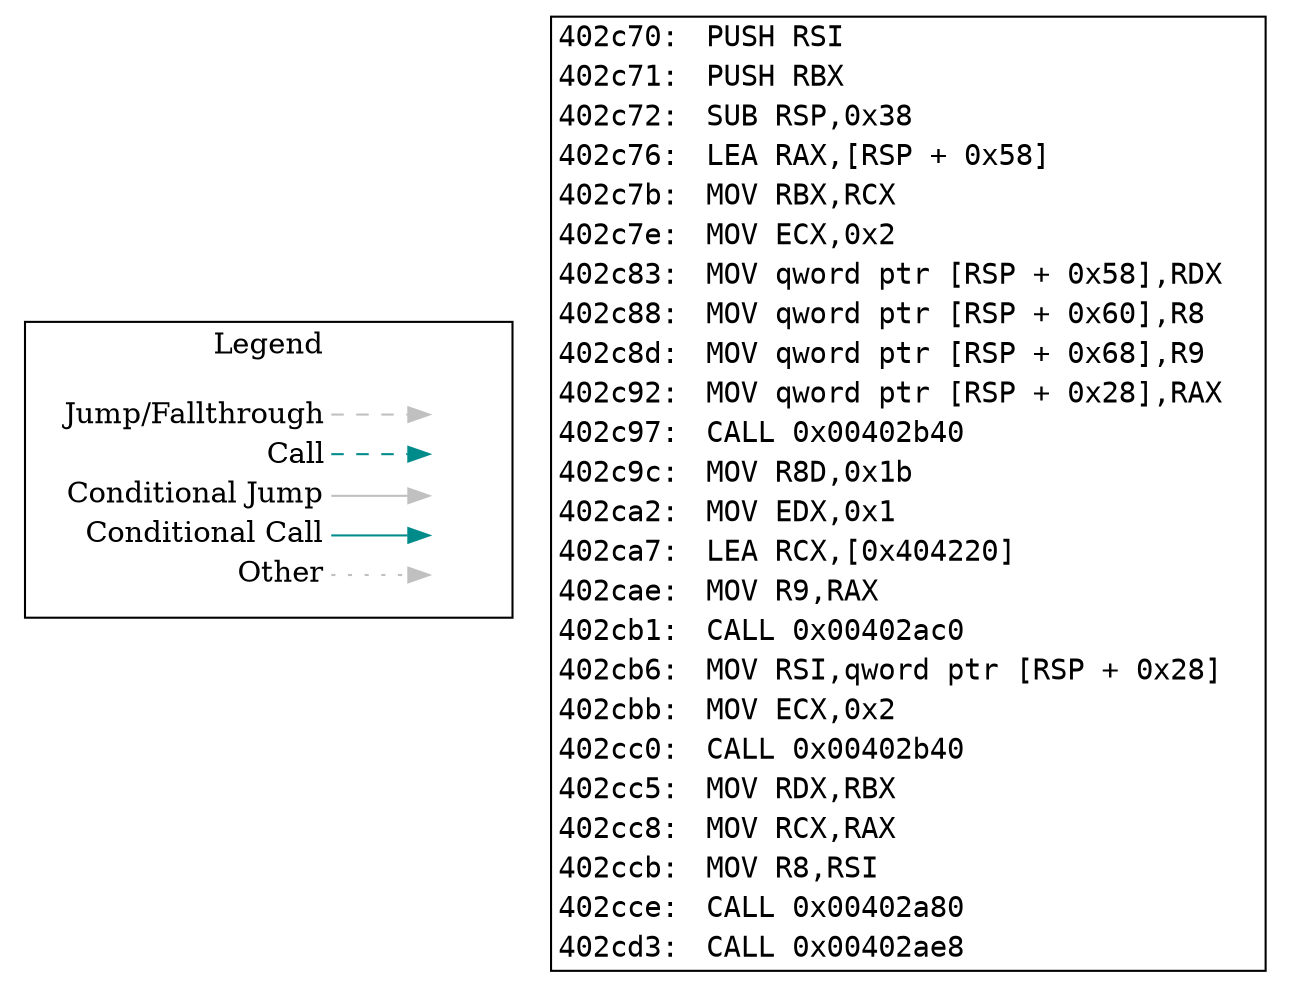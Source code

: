 digraph "func 0x402c70" {
  newrank=true;
  // Flow Type Legend
  subgraph cluster_01 { 
    rank=same;
    node [shape=plaintext]
    label = "Legend";
    key [label=<<table border="0" cellpadding="2" cellspacing="0" cellborder="0">
                  <tr><td align="right" port="i1">Jump/Fallthrough</td></tr>
                  <tr><td align="right" port="i2">Call</td></tr>
                  <tr><td align="right" port="i3">Conditional Jump</td></tr>
                  <tr><td align="right" port="i4">Conditional Call</td></tr>
                  <tr><td align="right" port="i5">Other</td></tr>
               </table>>];
    key2 [label=<<table border="0" cellpadding="2" cellspacing="0" cellborder="0">
                   <tr><td port="i1">&nbsp;</td></tr>
                   <tr><td port="i2">&nbsp;</td></tr>
                   <tr><td port="i3">&nbsp;</td></tr>
                   <tr><td port="i4">&nbsp;</td></tr>
                   <tr><td port="i5">&nbsp;</td></tr>
                </table>>];
    key:i1:e -> key2:i1:w [color=gray style=dashed];
    key:i2:e -> key2:i2:w [color=cyan4 style=dashed];
    key:i3:e -> key2:i3:w [color=gray];
    key:i4:e -> key2:i4:w [color=cyan4];
    key:i5:e -> key2:i5:w [color=gray style=dotted];
  }
  bb_402c70 [shape=plaintext label=<
    <TABLE BORDER="1" CELLBORDER="0" CELLSPACING="0">
      <TR>
        <TD PORT="insn_402c70" ALIGN="RIGHT"><FONT FACE="monospace">402c70: </FONT></TD>
        <TD ALIGN="LEFT"><FONT FACE="monospace">PUSH RSI</FONT></TD>
        <TD>&nbsp;&nbsp;&nbsp;</TD> // for spacing
      </TR>
      <TR>
        <TD PORT="insn_402c71" ALIGN="RIGHT"><FONT FACE="monospace">402c71: </FONT></TD>
        <TD ALIGN="LEFT"><FONT FACE="monospace">PUSH RBX</FONT></TD>
        <TD>&nbsp;&nbsp;&nbsp;</TD> // for spacing
      </TR>
      <TR>
        <TD PORT="insn_402c72" ALIGN="RIGHT"><FONT FACE="monospace">402c72: </FONT></TD>
        <TD ALIGN="LEFT"><FONT FACE="monospace">SUB RSP,0x38</FONT></TD>
        <TD>&nbsp;&nbsp;&nbsp;</TD> // for spacing
      </TR>
      <TR>
        <TD PORT="insn_402c76" ALIGN="RIGHT"><FONT FACE="monospace">402c76: </FONT></TD>
        <TD ALIGN="LEFT"><FONT FACE="monospace">LEA RAX,[RSP + 0x58]</FONT></TD>
        <TD>&nbsp;&nbsp;&nbsp;</TD> // for spacing
      </TR>
      <TR>
        <TD PORT="insn_402c7b" ALIGN="RIGHT"><FONT FACE="monospace">402c7b: </FONT></TD>
        <TD ALIGN="LEFT"><FONT FACE="monospace">MOV RBX,RCX</FONT></TD>
        <TD>&nbsp;&nbsp;&nbsp;</TD> // for spacing
      </TR>
      <TR>
        <TD PORT="insn_402c7e" ALIGN="RIGHT"><FONT FACE="monospace">402c7e: </FONT></TD>
        <TD ALIGN="LEFT"><FONT FACE="monospace">MOV ECX,0x2</FONT></TD>
        <TD>&nbsp;&nbsp;&nbsp;</TD> // for spacing
      </TR>
      <TR>
        <TD PORT="insn_402c83" ALIGN="RIGHT"><FONT FACE="monospace">402c83: </FONT></TD>
        <TD ALIGN="LEFT"><FONT FACE="monospace">MOV qword ptr [RSP + 0x58],RDX</FONT></TD>
        <TD>&nbsp;&nbsp;&nbsp;</TD> // for spacing
      </TR>
      <TR>
        <TD PORT="insn_402c88" ALIGN="RIGHT"><FONT FACE="monospace">402c88: </FONT></TD>
        <TD ALIGN="LEFT"><FONT FACE="monospace">MOV qword ptr [RSP + 0x60],R8</FONT></TD>
        <TD>&nbsp;&nbsp;&nbsp;</TD> // for spacing
      </TR>
      <TR>
        <TD PORT="insn_402c8d" ALIGN="RIGHT"><FONT FACE="monospace">402c8d: </FONT></TD>
        <TD ALIGN="LEFT"><FONT FACE="monospace">MOV qword ptr [RSP + 0x68],R9</FONT></TD>
        <TD>&nbsp;&nbsp;&nbsp;</TD> // for spacing
      </TR>
      <TR>
        <TD PORT="insn_402c92" ALIGN="RIGHT"><FONT FACE="monospace">402c92: </FONT></TD>
        <TD ALIGN="LEFT"><FONT FACE="monospace">MOV qword ptr [RSP + 0x28],RAX</FONT></TD>
        <TD>&nbsp;&nbsp;&nbsp;</TD> // for spacing
      </TR>
      <TR>
        <TD PORT="insn_402c97" ALIGN="RIGHT"><FONT FACE="monospace">402c97: </FONT></TD>
        <TD ALIGN="LEFT"><FONT FACE="monospace">CALL 0x00402b40</FONT></TD>
        <TD>&nbsp;&nbsp;&nbsp;</TD> // for spacing
      </TR>
      <TR>
        <TD PORT="insn_402c9c" ALIGN="RIGHT"><FONT FACE="monospace">402c9c: </FONT></TD>
        <TD ALIGN="LEFT"><FONT FACE="monospace">MOV R8D,0x1b</FONT></TD>
        <TD>&nbsp;&nbsp;&nbsp;</TD> // for spacing
      </TR>
      <TR>
        <TD PORT="insn_402ca2" ALIGN="RIGHT"><FONT FACE="monospace">402ca2: </FONT></TD>
        <TD ALIGN="LEFT"><FONT FACE="monospace">MOV EDX,0x1</FONT></TD>
        <TD>&nbsp;&nbsp;&nbsp;</TD> // for spacing
      </TR>
      <TR>
        <TD PORT="insn_402ca7" ALIGN="RIGHT"><FONT FACE="monospace">402ca7: </FONT></TD>
        <TD ALIGN="LEFT"><FONT FACE="monospace">LEA RCX,[0x404220]</FONT></TD>
        <TD>&nbsp;&nbsp;&nbsp;</TD> // for spacing
      </TR>
      <TR>
        <TD PORT="insn_402cae" ALIGN="RIGHT"><FONT FACE="monospace">402cae: </FONT></TD>
        <TD ALIGN="LEFT"><FONT FACE="monospace">MOV R9,RAX</FONT></TD>
        <TD>&nbsp;&nbsp;&nbsp;</TD> // for spacing
      </TR>
      <TR>
        <TD PORT="insn_402cb1" ALIGN="RIGHT"><FONT FACE="monospace">402cb1: </FONT></TD>
        <TD ALIGN="LEFT"><FONT FACE="monospace">CALL 0x00402ac0</FONT></TD>
        <TD>&nbsp;&nbsp;&nbsp;</TD> // for spacing
      </TR>
      <TR>
        <TD PORT="insn_402cb6" ALIGN="RIGHT"><FONT FACE="monospace">402cb6: </FONT></TD>
        <TD ALIGN="LEFT"><FONT FACE="monospace">MOV RSI,qword ptr [RSP + 0x28]</FONT></TD>
        <TD>&nbsp;&nbsp;&nbsp;</TD> // for spacing
      </TR>
      <TR>
        <TD PORT="insn_402cbb" ALIGN="RIGHT"><FONT FACE="monospace">402cbb: </FONT></TD>
        <TD ALIGN="LEFT"><FONT FACE="monospace">MOV ECX,0x2</FONT></TD>
        <TD>&nbsp;&nbsp;&nbsp;</TD> // for spacing
      </TR>
      <TR>
        <TD PORT="insn_402cc0" ALIGN="RIGHT"><FONT FACE="monospace">402cc0: </FONT></TD>
        <TD ALIGN="LEFT"><FONT FACE="monospace">CALL 0x00402b40</FONT></TD>
        <TD>&nbsp;&nbsp;&nbsp;</TD> // for spacing
      </TR>
      <TR>
        <TD PORT="insn_402cc5" ALIGN="RIGHT"><FONT FACE="monospace">402cc5: </FONT></TD>
        <TD ALIGN="LEFT"><FONT FACE="monospace">MOV RDX,RBX</FONT></TD>
        <TD>&nbsp;&nbsp;&nbsp;</TD> // for spacing
      </TR>
      <TR>
        <TD PORT="insn_402cc8" ALIGN="RIGHT"><FONT FACE="monospace">402cc8: </FONT></TD>
        <TD ALIGN="LEFT"><FONT FACE="monospace">MOV RCX,RAX</FONT></TD>
        <TD>&nbsp;&nbsp;&nbsp;</TD> // for spacing
      </TR>
      <TR>
        <TD PORT="insn_402ccb" ALIGN="RIGHT"><FONT FACE="monospace">402ccb: </FONT></TD>
        <TD ALIGN="LEFT"><FONT FACE="monospace">MOV R8,RSI</FONT></TD>
        <TD>&nbsp;&nbsp;&nbsp;</TD> // for spacing
      </TR>
      <TR>
        <TD PORT="insn_402cce" ALIGN="RIGHT"><FONT FACE="monospace">402cce: </FONT></TD>
        <TD ALIGN="LEFT"><FONT FACE="monospace">CALL 0x00402a80</FONT></TD>
        <TD>&nbsp;&nbsp;&nbsp;</TD> // for spacing
      </TR>
      <TR>
        <TD PORT="insn_402cd3" ALIGN="RIGHT"><FONT FACE="monospace">402cd3: </FONT></TD>
        <TD ALIGN="LEFT"><FONT FACE="monospace">CALL 0x00402ae8</FONT></TD>
        <TD>&nbsp;&nbsp;&nbsp;</TD> // for spacing
      </TR>
    </TABLE>>];
}